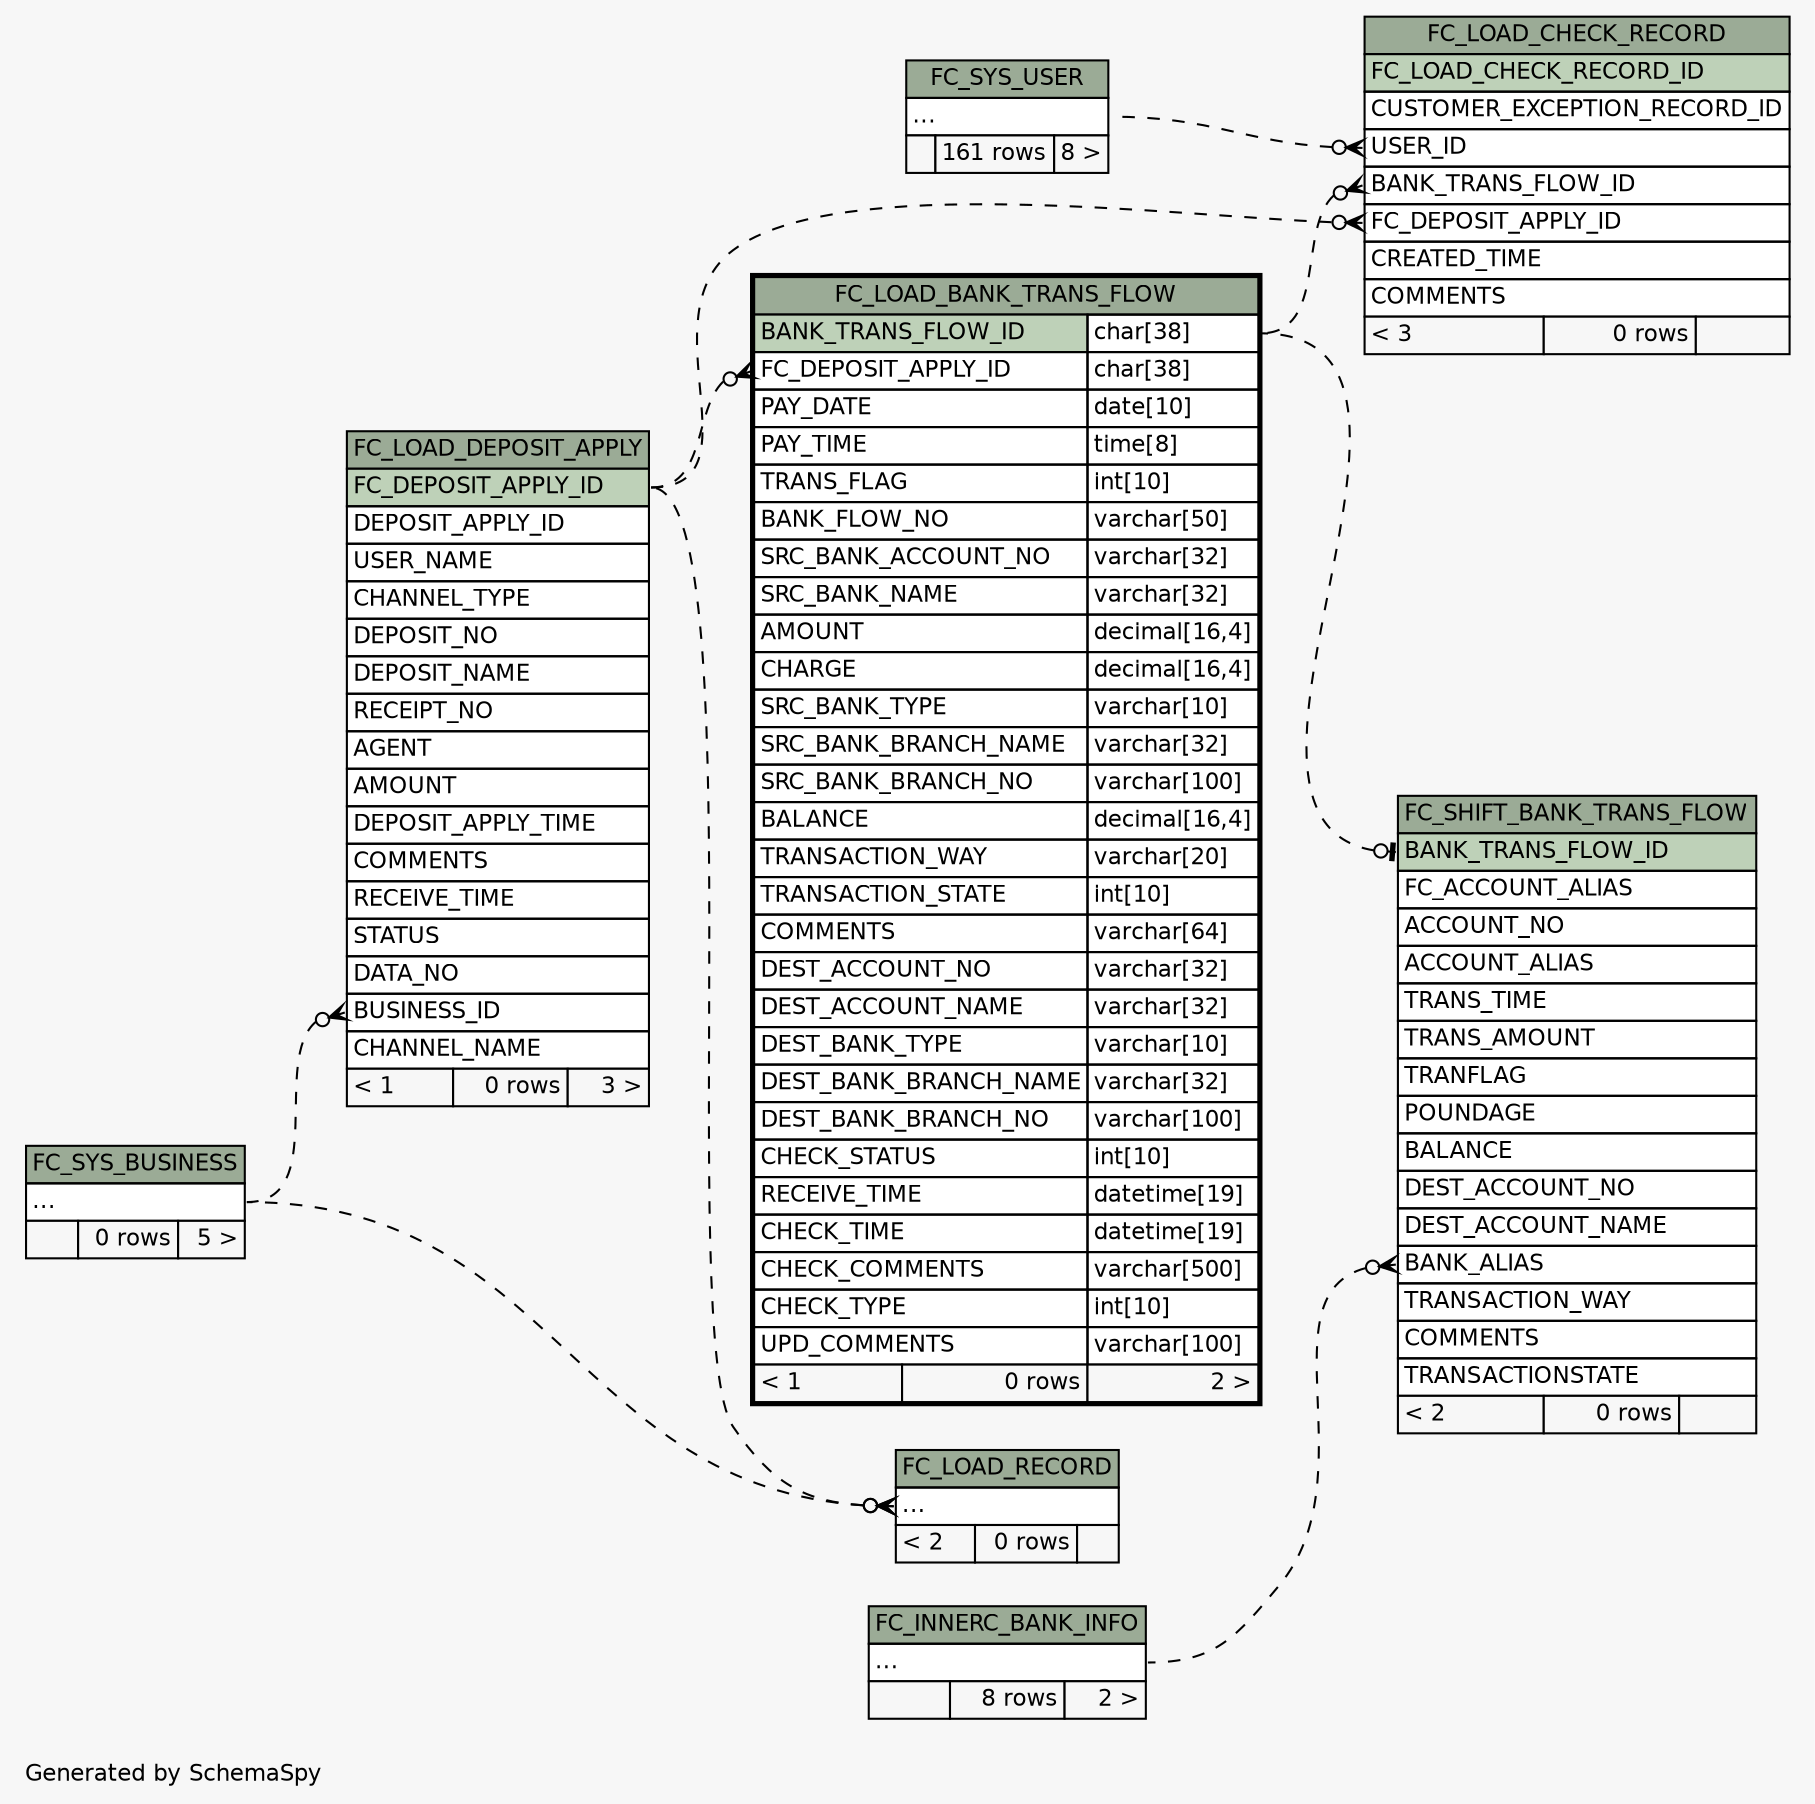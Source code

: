 // dot 2.26.0 on Linux 2.6.32-504.8.1.el6.x86_64
// SchemaSpy rev 590
digraph "impliedTwoDegreesRelationshipsDiagram" {
  graph [
    rankdir="RL"
    bgcolor="#f7f7f7"
    label="\nGenerated by SchemaSpy"
    labeljust="l"
    nodesep="0.18"
    ranksep="0.46"
    fontname="Helvetica"
    fontsize="11"
  ];
  node [
    fontname="Helvetica"
    fontsize="11"
    shape="plaintext"
  ];
  edge [
    arrowsize="0.8"
  ];
  "FC_LOAD_BANK_TRANS_FLOW":"FC_DEPOSIT_APPLY_ID":w -> "FC_LOAD_DEPOSIT_APPLY":"FC_DEPOSIT_APPLY_ID":e [arrowhead=none dir=back arrowtail=crowodot style=dashed];
  "FC_LOAD_CHECK_RECORD":"BANK_TRANS_FLOW_ID":w -> "FC_LOAD_BANK_TRANS_FLOW":"BANK_TRANS_FLOW_ID.type":e [arrowhead=none dir=back arrowtail=crowodot style=dashed];
  "FC_LOAD_CHECK_RECORD":"FC_DEPOSIT_APPLY_ID":w -> "FC_LOAD_DEPOSIT_APPLY":"FC_DEPOSIT_APPLY_ID":e [arrowhead=none dir=back arrowtail=crowodot style=dashed];
  "FC_LOAD_CHECK_RECORD":"USER_ID":w -> "FC_SYS_USER":"elipses":e [arrowhead=none dir=back arrowtail=crowodot style=dashed];
  "FC_LOAD_DEPOSIT_APPLY":"BUSINESS_ID":w -> "FC_SYS_BUSINESS":"elipses":e [arrowhead=none dir=back arrowtail=crowodot style=dashed];
  "FC_LOAD_RECORD":"elipses":w -> "FC_SYS_BUSINESS":"elipses":e [arrowhead=none dir=back arrowtail=crowodot style=dashed];
  "FC_LOAD_RECORD":"elipses":w -> "FC_LOAD_DEPOSIT_APPLY":"FC_DEPOSIT_APPLY_ID":e [arrowhead=none dir=back arrowtail=crowodot style=dashed];
  "FC_SHIFT_BANK_TRANS_FLOW":"BANK_ALIAS":w -> "FC_INNERC_BANK_INFO":"elipses":e [arrowhead=none dir=back arrowtail=crowodot style=dashed];
  "FC_SHIFT_BANK_TRANS_FLOW":"BANK_TRANS_FLOW_ID":w -> "FC_LOAD_BANK_TRANS_FLOW":"BANK_TRANS_FLOW_ID.type":e [arrowhead=none dir=back arrowtail=teeodot style=dashed];
  "FC_INNERC_BANK_INFO" [
    label=<
    <TABLE BORDER="0" CELLBORDER="1" CELLSPACING="0" BGCOLOR="#ffffff">
      <TR><TD COLSPAN="3" BGCOLOR="#9bab96" ALIGN="CENTER">FC_INNERC_BANK_INFO</TD></TR>
      <TR><TD PORT="elipses" COLSPAN="3" ALIGN="LEFT">...</TD></TR>
      <TR><TD ALIGN="LEFT" BGCOLOR="#f7f7f7">  </TD><TD ALIGN="RIGHT" BGCOLOR="#f7f7f7">8 rows</TD><TD ALIGN="RIGHT" BGCOLOR="#f7f7f7">2 &gt;</TD></TR>
    </TABLE>>
    URL="FC_INNERC_BANK_INFO.html"
    tooltip="FC_INNERC_BANK_INFO"
  ];
  "FC_LOAD_BANK_TRANS_FLOW" [
    label=<
    <TABLE BORDER="2" CELLBORDER="1" CELLSPACING="0" BGCOLOR="#ffffff">
      <TR><TD COLSPAN="3" BGCOLOR="#9bab96" ALIGN="CENTER">FC_LOAD_BANK_TRANS_FLOW</TD></TR>
      <TR><TD PORT="BANK_TRANS_FLOW_ID" COLSPAN="2" BGCOLOR="#bed1b8" ALIGN="LEFT">BANK_TRANS_FLOW_ID</TD><TD PORT="BANK_TRANS_FLOW_ID.type" ALIGN="LEFT">char[38]</TD></TR>
      <TR><TD PORT="FC_DEPOSIT_APPLY_ID" COLSPAN="2" ALIGN="LEFT">FC_DEPOSIT_APPLY_ID</TD><TD PORT="FC_DEPOSIT_APPLY_ID.type" ALIGN="LEFT">char[38]</TD></TR>
      <TR><TD PORT="PAY_DATE" COLSPAN="2" ALIGN="LEFT">PAY_DATE</TD><TD PORT="PAY_DATE.type" ALIGN="LEFT">date[10]</TD></TR>
      <TR><TD PORT="PAY_TIME" COLSPAN="2" ALIGN="LEFT">PAY_TIME</TD><TD PORT="PAY_TIME.type" ALIGN="LEFT">time[8]</TD></TR>
      <TR><TD PORT="TRANS_FLAG" COLSPAN="2" ALIGN="LEFT">TRANS_FLAG</TD><TD PORT="TRANS_FLAG.type" ALIGN="LEFT">int[10]</TD></TR>
      <TR><TD PORT="BANK_FLOW_NO" COLSPAN="2" ALIGN="LEFT">BANK_FLOW_NO</TD><TD PORT="BANK_FLOW_NO.type" ALIGN="LEFT">varchar[50]</TD></TR>
      <TR><TD PORT="SRC_BANK_ACCOUNT_NO" COLSPAN="2" ALIGN="LEFT">SRC_BANK_ACCOUNT_NO</TD><TD PORT="SRC_BANK_ACCOUNT_NO.type" ALIGN="LEFT">varchar[32]</TD></TR>
      <TR><TD PORT="SRC_BANK_NAME" COLSPAN="2" ALIGN="LEFT">SRC_BANK_NAME</TD><TD PORT="SRC_BANK_NAME.type" ALIGN="LEFT">varchar[32]</TD></TR>
      <TR><TD PORT="AMOUNT" COLSPAN="2" ALIGN="LEFT">AMOUNT</TD><TD PORT="AMOUNT.type" ALIGN="LEFT">decimal[16,4]</TD></TR>
      <TR><TD PORT="CHARGE" COLSPAN="2" ALIGN="LEFT">CHARGE</TD><TD PORT="CHARGE.type" ALIGN="LEFT">decimal[16,4]</TD></TR>
      <TR><TD PORT="SRC_BANK_TYPE" COLSPAN="2" ALIGN="LEFT">SRC_BANK_TYPE</TD><TD PORT="SRC_BANK_TYPE.type" ALIGN="LEFT">varchar[10]</TD></TR>
      <TR><TD PORT="SRC_BANK_BRANCH_NAME" COLSPAN="2" ALIGN="LEFT">SRC_BANK_BRANCH_NAME</TD><TD PORT="SRC_BANK_BRANCH_NAME.type" ALIGN="LEFT">varchar[32]</TD></TR>
      <TR><TD PORT="SRC_BANK_BRANCH_NO" COLSPAN="2" ALIGN="LEFT">SRC_BANK_BRANCH_NO</TD><TD PORT="SRC_BANK_BRANCH_NO.type" ALIGN="LEFT">varchar[100]</TD></TR>
      <TR><TD PORT="BALANCE" COLSPAN="2" ALIGN="LEFT">BALANCE</TD><TD PORT="BALANCE.type" ALIGN="LEFT">decimal[16,4]</TD></TR>
      <TR><TD PORT="TRANSACTION_WAY" COLSPAN="2" ALIGN="LEFT">TRANSACTION_WAY</TD><TD PORT="TRANSACTION_WAY.type" ALIGN="LEFT">varchar[20]</TD></TR>
      <TR><TD PORT="TRANSACTION_STATE" COLSPAN="2" ALIGN="LEFT">TRANSACTION_STATE</TD><TD PORT="TRANSACTION_STATE.type" ALIGN="LEFT">int[10]</TD></TR>
      <TR><TD PORT="COMMENTS" COLSPAN="2" ALIGN="LEFT">COMMENTS</TD><TD PORT="COMMENTS.type" ALIGN="LEFT">varchar[64]</TD></TR>
      <TR><TD PORT="DEST_ACCOUNT_NO" COLSPAN="2" ALIGN="LEFT">DEST_ACCOUNT_NO</TD><TD PORT="DEST_ACCOUNT_NO.type" ALIGN="LEFT">varchar[32]</TD></TR>
      <TR><TD PORT="DEST_ACCOUNT_NAME" COLSPAN="2" ALIGN="LEFT">DEST_ACCOUNT_NAME</TD><TD PORT="DEST_ACCOUNT_NAME.type" ALIGN="LEFT">varchar[32]</TD></TR>
      <TR><TD PORT="DEST_BANK_TYPE" COLSPAN="2" ALIGN="LEFT">DEST_BANK_TYPE</TD><TD PORT="DEST_BANK_TYPE.type" ALIGN="LEFT">varchar[10]</TD></TR>
      <TR><TD PORT="DEST_BANK_BRANCH_NAME" COLSPAN="2" ALIGN="LEFT">DEST_BANK_BRANCH_NAME</TD><TD PORT="DEST_BANK_BRANCH_NAME.type" ALIGN="LEFT">varchar[32]</TD></TR>
      <TR><TD PORT="DEST_BANK_BRANCH_NO" COLSPAN="2" ALIGN="LEFT">DEST_BANK_BRANCH_NO</TD><TD PORT="DEST_BANK_BRANCH_NO.type" ALIGN="LEFT">varchar[100]</TD></TR>
      <TR><TD PORT="CHECK_STATUS" COLSPAN="2" ALIGN="LEFT">CHECK_STATUS</TD><TD PORT="CHECK_STATUS.type" ALIGN="LEFT">int[10]</TD></TR>
      <TR><TD PORT="RECEIVE_TIME" COLSPAN="2" ALIGN="LEFT">RECEIVE_TIME</TD><TD PORT="RECEIVE_TIME.type" ALIGN="LEFT">datetime[19]</TD></TR>
      <TR><TD PORT="CHECK_TIME" COLSPAN="2" ALIGN="LEFT">CHECK_TIME</TD><TD PORT="CHECK_TIME.type" ALIGN="LEFT">datetime[19]</TD></TR>
      <TR><TD PORT="CHECK_COMMENTS" COLSPAN="2" ALIGN="LEFT">CHECK_COMMENTS</TD><TD PORT="CHECK_COMMENTS.type" ALIGN="LEFT">varchar[500]</TD></TR>
      <TR><TD PORT="CHECK_TYPE" COLSPAN="2" ALIGN="LEFT">CHECK_TYPE</TD><TD PORT="CHECK_TYPE.type" ALIGN="LEFT">int[10]</TD></TR>
      <TR><TD PORT="UPD_COMMENTS" COLSPAN="2" ALIGN="LEFT">UPD_COMMENTS</TD><TD PORT="UPD_COMMENTS.type" ALIGN="LEFT">varchar[100]</TD></TR>
      <TR><TD ALIGN="LEFT" BGCOLOR="#f7f7f7">&lt; 1</TD><TD ALIGN="RIGHT" BGCOLOR="#f7f7f7">0 rows</TD><TD ALIGN="RIGHT" BGCOLOR="#f7f7f7">2 &gt;</TD></TR>
    </TABLE>>
    URL="FC_LOAD_BANK_TRANS_FLOW.html"
    tooltip="FC_LOAD_BANK_TRANS_FLOW"
  ];
  "FC_LOAD_CHECK_RECORD" [
    label=<
    <TABLE BORDER="0" CELLBORDER="1" CELLSPACING="0" BGCOLOR="#ffffff">
      <TR><TD COLSPAN="3" BGCOLOR="#9bab96" ALIGN="CENTER">FC_LOAD_CHECK_RECORD</TD></TR>
      <TR><TD PORT="FC_LOAD_CHECK_RECORD_ID" COLSPAN="3" BGCOLOR="#bed1b8" ALIGN="LEFT">FC_LOAD_CHECK_RECORD_ID</TD></TR>
      <TR><TD PORT="CUSTOMER_EXCEPTION_RECORD_ID" COLSPAN="3" ALIGN="LEFT">CUSTOMER_EXCEPTION_RECORD_ID</TD></TR>
      <TR><TD PORT="USER_ID" COLSPAN="3" ALIGN="LEFT">USER_ID</TD></TR>
      <TR><TD PORT="BANK_TRANS_FLOW_ID" COLSPAN="3" ALIGN="LEFT">BANK_TRANS_FLOW_ID</TD></TR>
      <TR><TD PORT="FC_DEPOSIT_APPLY_ID" COLSPAN="3" ALIGN="LEFT">FC_DEPOSIT_APPLY_ID</TD></TR>
      <TR><TD PORT="CREATED_TIME" COLSPAN="3" ALIGN="LEFT">CREATED_TIME</TD></TR>
      <TR><TD PORT="COMMENTS" COLSPAN="3" ALIGN="LEFT">COMMENTS</TD></TR>
      <TR><TD ALIGN="LEFT" BGCOLOR="#f7f7f7">&lt; 3</TD><TD ALIGN="RIGHT" BGCOLOR="#f7f7f7">0 rows</TD><TD ALIGN="RIGHT" BGCOLOR="#f7f7f7">  </TD></TR>
    </TABLE>>
    URL="FC_LOAD_CHECK_RECORD.html"
    tooltip="FC_LOAD_CHECK_RECORD"
  ];
  "FC_LOAD_DEPOSIT_APPLY" [
    label=<
    <TABLE BORDER="0" CELLBORDER="1" CELLSPACING="0" BGCOLOR="#ffffff">
      <TR><TD COLSPAN="3" BGCOLOR="#9bab96" ALIGN="CENTER">FC_LOAD_DEPOSIT_APPLY</TD></TR>
      <TR><TD PORT="FC_DEPOSIT_APPLY_ID" COLSPAN="3" BGCOLOR="#bed1b8" ALIGN="LEFT">FC_DEPOSIT_APPLY_ID</TD></TR>
      <TR><TD PORT="DEPOSIT_APPLY_ID" COLSPAN="3" ALIGN="LEFT">DEPOSIT_APPLY_ID</TD></TR>
      <TR><TD PORT="USER_NAME" COLSPAN="3" ALIGN="LEFT">USER_NAME</TD></TR>
      <TR><TD PORT="CHANNEL_TYPE" COLSPAN="3" ALIGN="LEFT">CHANNEL_TYPE</TD></TR>
      <TR><TD PORT="DEPOSIT_NO" COLSPAN="3" ALIGN="LEFT">DEPOSIT_NO</TD></TR>
      <TR><TD PORT="DEPOSIT_NAME" COLSPAN="3" ALIGN="LEFT">DEPOSIT_NAME</TD></TR>
      <TR><TD PORT="RECEIPT_NO" COLSPAN="3" ALIGN="LEFT">RECEIPT_NO</TD></TR>
      <TR><TD PORT="AGENT" COLSPAN="3" ALIGN="LEFT">AGENT</TD></TR>
      <TR><TD PORT="AMOUNT" COLSPAN="3" ALIGN="LEFT">AMOUNT</TD></TR>
      <TR><TD PORT="DEPOSIT_APPLY_TIME" COLSPAN="3" ALIGN="LEFT">DEPOSIT_APPLY_TIME</TD></TR>
      <TR><TD PORT="COMMENTS" COLSPAN="3" ALIGN="LEFT">COMMENTS</TD></TR>
      <TR><TD PORT="RECEIVE_TIME" COLSPAN="3" ALIGN="LEFT">RECEIVE_TIME</TD></TR>
      <TR><TD PORT="STATUS" COLSPAN="3" ALIGN="LEFT">STATUS</TD></TR>
      <TR><TD PORT="DATA_NO" COLSPAN="3" ALIGN="LEFT">DATA_NO</TD></TR>
      <TR><TD PORT="BUSINESS_ID" COLSPAN="3" ALIGN="LEFT">BUSINESS_ID</TD></TR>
      <TR><TD PORT="CHANNEL_NAME" COLSPAN="3" ALIGN="LEFT">CHANNEL_NAME</TD></TR>
      <TR><TD ALIGN="LEFT" BGCOLOR="#f7f7f7">&lt; 1</TD><TD ALIGN="RIGHT" BGCOLOR="#f7f7f7">0 rows</TD><TD ALIGN="RIGHT" BGCOLOR="#f7f7f7">3 &gt;</TD></TR>
    </TABLE>>
    URL="FC_LOAD_DEPOSIT_APPLY.html"
    tooltip="FC_LOAD_DEPOSIT_APPLY"
  ];
  "FC_LOAD_RECORD" [
    label=<
    <TABLE BORDER="0" CELLBORDER="1" CELLSPACING="0" BGCOLOR="#ffffff">
      <TR><TD COLSPAN="3" BGCOLOR="#9bab96" ALIGN="CENTER">FC_LOAD_RECORD</TD></TR>
      <TR><TD PORT="elipses" COLSPAN="3" ALIGN="LEFT">...</TD></TR>
      <TR><TD ALIGN="LEFT" BGCOLOR="#f7f7f7">&lt; 2</TD><TD ALIGN="RIGHT" BGCOLOR="#f7f7f7">0 rows</TD><TD ALIGN="RIGHT" BGCOLOR="#f7f7f7">  </TD></TR>
    </TABLE>>
    URL="FC_LOAD_RECORD.html"
    tooltip="FC_LOAD_RECORD"
  ];
  "FC_SHIFT_BANK_TRANS_FLOW" [
    label=<
    <TABLE BORDER="0" CELLBORDER="1" CELLSPACING="0" BGCOLOR="#ffffff">
      <TR><TD COLSPAN="3" BGCOLOR="#9bab96" ALIGN="CENTER">FC_SHIFT_BANK_TRANS_FLOW</TD></TR>
      <TR><TD PORT="BANK_TRANS_FLOW_ID" COLSPAN="3" BGCOLOR="#bed1b8" ALIGN="LEFT">BANK_TRANS_FLOW_ID</TD></TR>
      <TR><TD PORT="FC_ACCOUNT_ALIAS" COLSPAN="3" ALIGN="LEFT">FC_ACCOUNT_ALIAS</TD></TR>
      <TR><TD PORT="ACCOUNT_NO" COLSPAN="3" ALIGN="LEFT">ACCOUNT_NO</TD></TR>
      <TR><TD PORT="ACCOUNT_ALIAS" COLSPAN="3" ALIGN="LEFT">ACCOUNT_ALIAS</TD></TR>
      <TR><TD PORT="TRANS_TIME" COLSPAN="3" ALIGN="LEFT">TRANS_TIME</TD></TR>
      <TR><TD PORT="TRANS_AMOUNT" COLSPAN="3" ALIGN="LEFT">TRANS_AMOUNT</TD></TR>
      <TR><TD PORT="TRANFLAG" COLSPAN="3" ALIGN="LEFT">TRANFLAG</TD></TR>
      <TR><TD PORT="POUNDAGE" COLSPAN="3" ALIGN="LEFT">POUNDAGE</TD></TR>
      <TR><TD PORT="BALANCE" COLSPAN="3" ALIGN="LEFT">BALANCE</TD></TR>
      <TR><TD PORT="DEST_ACCOUNT_NO" COLSPAN="3" ALIGN="LEFT">DEST_ACCOUNT_NO</TD></TR>
      <TR><TD PORT="DEST_ACCOUNT_NAME" COLSPAN="3" ALIGN="LEFT">DEST_ACCOUNT_NAME</TD></TR>
      <TR><TD PORT="BANK_ALIAS" COLSPAN="3" ALIGN="LEFT">BANK_ALIAS</TD></TR>
      <TR><TD PORT="TRANSACTION_WAY" COLSPAN="3" ALIGN="LEFT">TRANSACTION_WAY</TD></TR>
      <TR><TD PORT="COMMENTS" COLSPAN="3" ALIGN="LEFT">COMMENTS</TD></TR>
      <TR><TD PORT="TRANSACTIONSTATE" COLSPAN="3" ALIGN="LEFT">TRANSACTIONSTATE</TD></TR>
      <TR><TD ALIGN="LEFT" BGCOLOR="#f7f7f7">&lt; 2</TD><TD ALIGN="RIGHT" BGCOLOR="#f7f7f7">0 rows</TD><TD ALIGN="RIGHT" BGCOLOR="#f7f7f7">  </TD></TR>
    </TABLE>>
    URL="FC_SHIFT_BANK_TRANS_FLOW.html"
    tooltip="FC_SHIFT_BANK_TRANS_FLOW"
  ];
  "FC_SYS_BUSINESS" [
    label=<
    <TABLE BORDER="0" CELLBORDER="1" CELLSPACING="0" BGCOLOR="#ffffff">
      <TR><TD COLSPAN="3" BGCOLOR="#9bab96" ALIGN="CENTER">FC_SYS_BUSINESS</TD></TR>
      <TR><TD PORT="elipses" COLSPAN="3" ALIGN="LEFT">...</TD></TR>
      <TR><TD ALIGN="LEFT" BGCOLOR="#f7f7f7">  </TD><TD ALIGN="RIGHT" BGCOLOR="#f7f7f7">0 rows</TD><TD ALIGN="RIGHT" BGCOLOR="#f7f7f7">5 &gt;</TD></TR>
    </TABLE>>
    URL="FC_SYS_BUSINESS.html"
    tooltip="FC_SYS_BUSINESS"
  ];
  "FC_SYS_USER" [
    label=<
    <TABLE BORDER="0" CELLBORDER="1" CELLSPACING="0" BGCOLOR="#ffffff">
      <TR><TD COLSPAN="3" BGCOLOR="#9bab96" ALIGN="CENTER">FC_SYS_USER</TD></TR>
      <TR><TD PORT="elipses" COLSPAN="3" ALIGN="LEFT">...</TD></TR>
      <TR><TD ALIGN="LEFT" BGCOLOR="#f7f7f7">  </TD><TD ALIGN="RIGHT" BGCOLOR="#f7f7f7">161 rows</TD><TD ALIGN="RIGHT" BGCOLOR="#f7f7f7">8 &gt;</TD></TR>
    </TABLE>>
    URL="FC_SYS_USER.html"
    tooltip="FC_SYS_USER"
  ];
}
